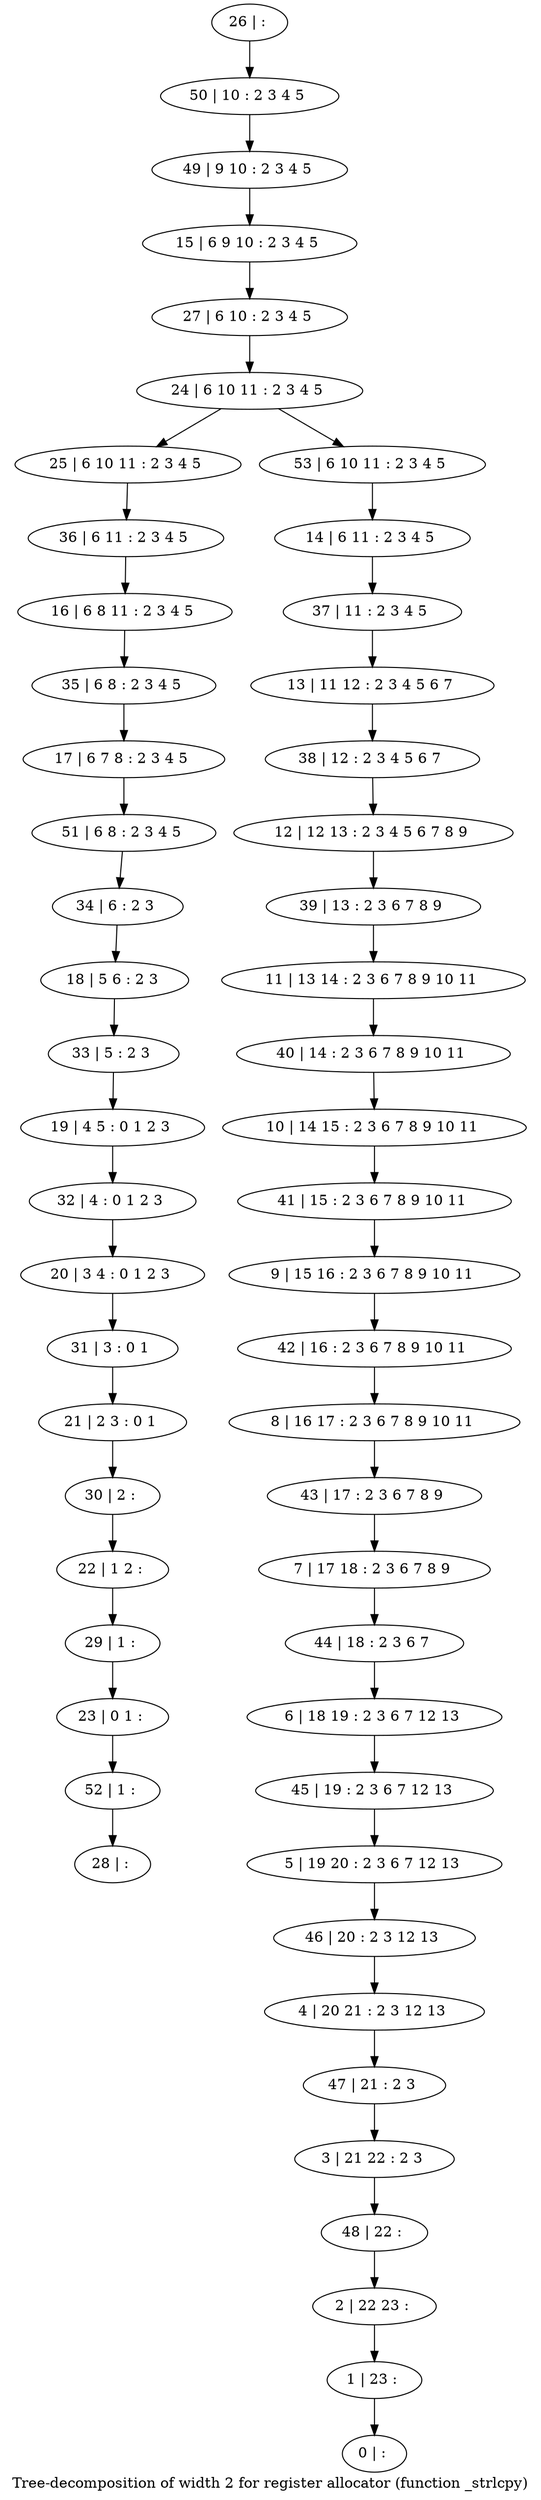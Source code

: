 digraph G {
graph [label="Tree-decomposition of width 2 for register allocator (function _strlcpy)"]
0[label="0 | : "];
1[label="1 | 23 : "];
2[label="2 | 22 23 : "];
3[label="3 | 21 22 : 2 3 "];
4[label="4 | 20 21 : 2 3 12 13 "];
5[label="5 | 19 20 : 2 3 6 7 12 13 "];
6[label="6 | 18 19 : 2 3 6 7 12 13 "];
7[label="7 | 17 18 : 2 3 6 7 8 9 "];
8[label="8 | 16 17 : 2 3 6 7 8 9 10 11 "];
9[label="9 | 15 16 : 2 3 6 7 8 9 10 11 "];
10[label="10 | 14 15 : 2 3 6 7 8 9 10 11 "];
11[label="11 | 13 14 : 2 3 6 7 8 9 10 11 "];
12[label="12 | 12 13 : 2 3 4 5 6 7 8 9 "];
13[label="13 | 11 12 : 2 3 4 5 6 7 "];
14[label="14 | 6 11 : 2 3 4 5 "];
15[label="15 | 6 9 10 : 2 3 4 5 "];
16[label="16 | 6 8 11 : 2 3 4 5 "];
17[label="17 | 6 7 8 : 2 3 4 5 "];
18[label="18 | 5 6 : 2 3 "];
19[label="19 | 4 5 : 0 1 2 3 "];
20[label="20 | 3 4 : 0 1 2 3 "];
21[label="21 | 2 3 : 0 1 "];
22[label="22 | 1 2 : "];
23[label="23 | 0 1 : "];
24[label="24 | 6 10 11 : 2 3 4 5 "];
25[label="25 | 6 10 11 : 2 3 4 5 "];
26[label="26 | : "];
27[label="27 | 6 10 : 2 3 4 5 "];
28[label="28 | : "];
29[label="29 | 1 : "];
30[label="30 | 2 : "];
31[label="31 | 3 : 0 1 "];
32[label="32 | 4 : 0 1 2 3 "];
33[label="33 | 5 : 2 3 "];
34[label="34 | 6 : 2 3 "];
35[label="35 | 6 8 : 2 3 4 5 "];
36[label="36 | 6 11 : 2 3 4 5 "];
37[label="37 | 11 : 2 3 4 5 "];
38[label="38 | 12 : 2 3 4 5 6 7 "];
39[label="39 | 13 : 2 3 6 7 8 9 "];
40[label="40 | 14 : 2 3 6 7 8 9 10 11 "];
41[label="41 | 15 : 2 3 6 7 8 9 10 11 "];
42[label="42 | 16 : 2 3 6 7 8 9 10 11 "];
43[label="43 | 17 : 2 3 6 7 8 9 "];
44[label="44 | 18 : 2 3 6 7 "];
45[label="45 | 19 : 2 3 6 7 12 13 "];
46[label="46 | 20 : 2 3 12 13 "];
47[label="47 | 21 : 2 3 "];
48[label="48 | 22 : "];
49[label="49 | 9 10 : 2 3 4 5 "];
50[label="50 | 10 : 2 3 4 5 "];
51[label="51 | 6 8 : 2 3 4 5 "];
52[label="52 | 1 : "];
53[label="53 | 6 10 11 : 2 3 4 5 "];
29->23 ;
22->29 ;
30->22 ;
21->30 ;
31->21 ;
20->31 ;
32->20 ;
19->32 ;
33->19 ;
18->33 ;
34->18 ;
35->17 ;
16->35 ;
36->16 ;
25->36 ;
51->34 ;
17->51 ;
52->28 ;
23->52 ;
26->50 ;
50->49 ;
49->15 ;
15->27 ;
27->24 ;
14->37 ;
37->13 ;
13->38 ;
38->12 ;
12->39 ;
39->11 ;
11->40 ;
40->10 ;
10->41 ;
41->9 ;
9->42 ;
42->8 ;
8->43 ;
43->7 ;
7->44 ;
44->6 ;
6->45 ;
45->5 ;
5->46 ;
46->4 ;
4->47 ;
47->3 ;
3->48 ;
48->2 ;
2->1 ;
1->0 ;
53->14 ;
24->25 ;
24->53 ;
}
